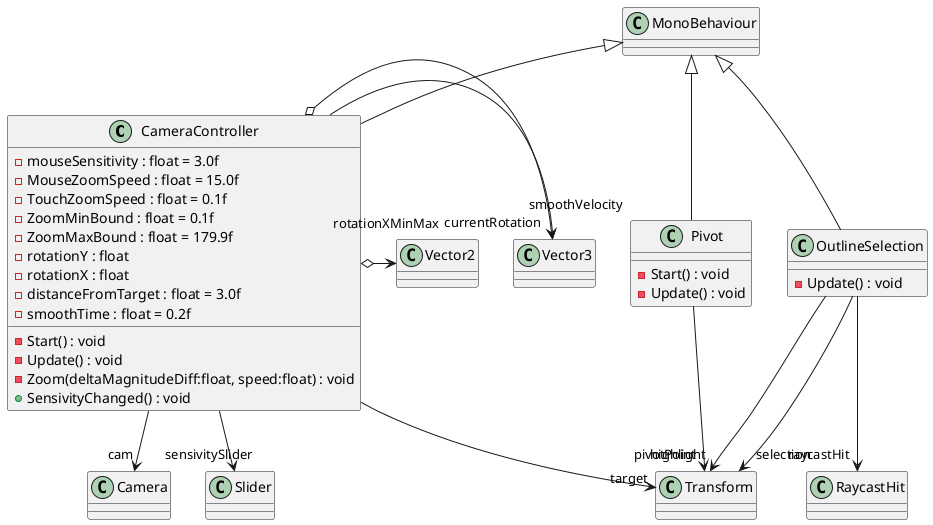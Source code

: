 @startuml
class CameraController {
    - mouseSensitivity : float = 3.0f
    - MouseZoomSpeed : float = 15.0f
    - TouchZoomSpeed : float = 0.1f
    - ZoomMinBound : float = 0.1f
    - ZoomMaxBound : float = 179.9f
    - rotationY : float
    - rotationX : float
    - distanceFromTarget : float = 3.0f
    - smoothTime : float = 0.2f
    - Start() : void
    - Update() : void
    - Zoom(deltaMagnitudeDiff:float, speed:float) : void
    + SensivityChanged() : void
}
MonoBehaviour <|-- CameraController
CameraController --> "cam" Camera
CameraController --> "target" Transform
CameraController --> "currentRotation" Vector3
CameraController o-> "smoothVelocity" Vector3
CameraController o-> "rotationXMinMax" Vector2
CameraController --> "sensivitySlider" Slider
class OutlineSelection {
    - Update() : void
}
MonoBehaviour <|-- OutlineSelection
OutlineSelection --> "highlight" Transform
OutlineSelection --> "selection" Transform
OutlineSelection --> "raycastHit" RaycastHit
class Pivot {
    - Start() : void
    - Update() : void
}
MonoBehaviour <|-- Pivot
Pivot --> "pivotPoint" Transform
@enduml
